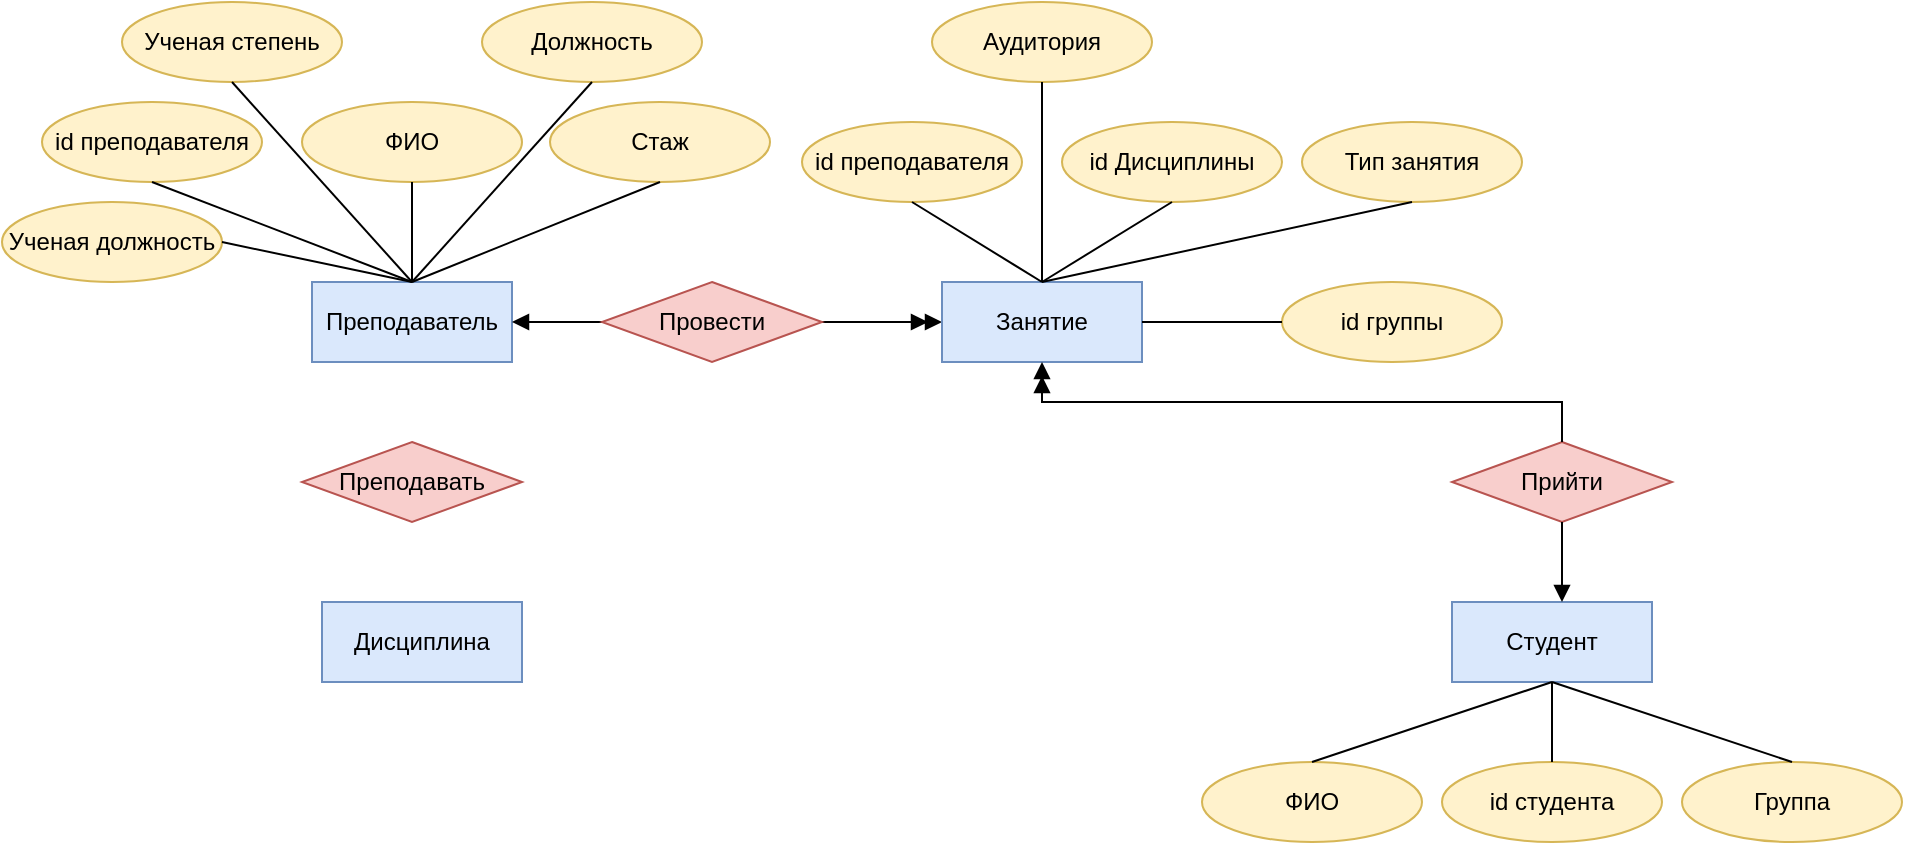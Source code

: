 <mxfile version="21.7.2" type="github">
  <diagram name="Страница — 1" id="sGeUlYy9vwEeiNY2uGgN">
    <mxGraphModel dx="954" dy="597" grid="1" gridSize="10" guides="1" tooltips="1" connect="1" arrows="1" fold="1" page="1" pageScale="1" pageWidth="827" pageHeight="1169" math="0" shadow="0">
      <root>
        <mxCell id="0" />
        <mxCell id="1" parent="0" />
        <mxCell id="CjT55AzK4gLORZBcBDs--1" value="id преподавателя" style="ellipse;whiteSpace=wrap;html=1;align=center;fillColor=#fff2cc;strokeColor=#d6b656;" vertex="1" parent="1">
          <mxGeometry x="50" y="70" width="110" height="40" as="geometry" />
        </mxCell>
        <mxCell id="CjT55AzK4gLORZBcBDs--2" value="ФИО" style="ellipse;whiteSpace=wrap;html=1;align=center;fillColor=#fff2cc;strokeColor=#d6b656;" vertex="1" parent="1">
          <mxGeometry x="180" y="70" width="110" height="40" as="geometry" />
        </mxCell>
        <mxCell id="CjT55AzK4gLORZBcBDs--3" value="Стаж" style="ellipse;whiteSpace=wrap;html=1;align=center;fillColor=#fff2cc;strokeColor=#d6b656;" vertex="1" parent="1">
          <mxGeometry x="304" y="70" width="110" height="40" as="geometry" />
        </mxCell>
        <mxCell id="CjT55AzK4gLORZBcBDs--4" value="Ученая степень" style="ellipse;whiteSpace=wrap;html=1;align=center;fillColor=#fff2cc;strokeColor=#d6b656;" vertex="1" parent="1">
          <mxGeometry x="90" y="20" width="110" height="40" as="geometry" />
        </mxCell>
        <mxCell id="CjT55AzK4gLORZBcBDs--5" value="Должность" style="ellipse;whiteSpace=wrap;html=1;align=center;fillColor=#fff2cc;strokeColor=#d6b656;" vertex="1" parent="1">
          <mxGeometry x="270" y="20" width="110" height="40" as="geometry" />
        </mxCell>
        <mxCell id="CjT55AzK4gLORZBcBDs--6" value="Преподаватель" style="whiteSpace=wrap;html=1;align=center;fillColor=#dae8fc;strokeColor=#6c8ebf;" vertex="1" parent="1">
          <mxGeometry x="185" y="160" width="100" height="40" as="geometry" />
        </mxCell>
        <mxCell id="CjT55AzK4gLORZBcBDs--7" value="" style="endArrow=none;html=1;rounded=0;exitX=0.5;exitY=1;exitDx=0;exitDy=0;entryX=0.5;entryY=0;entryDx=0;entryDy=0;" edge="1" parent="1" source="CjT55AzK4gLORZBcBDs--5" target="CjT55AzK4gLORZBcBDs--6">
          <mxGeometry relative="1" as="geometry">
            <mxPoint x="320" y="250" as="sourcePoint" />
            <mxPoint x="480" y="250" as="targetPoint" />
          </mxGeometry>
        </mxCell>
        <mxCell id="CjT55AzK4gLORZBcBDs--8" value="" style="endArrow=none;html=1;rounded=0;exitX=0.5;exitY=1;exitDx=0;exitDy=0;entryX=0.5;entryY=0;entryDx=0;entryDy=0;" edge="1" parent="1" source="CjT55AzK4gLORZBcBDs--2" target="CjT55AzK4gLORZBcBDs--6">
          <mxGeometry relative="1" as="geometry">
            <mxPoint x="315" y="70" as="sourcePoint" />
            <mxPoint x="245" y="170" as="targetPoint" />
          </mxGeometry>
        </mxCell>
        <mxCell id="CjT55AzK4gLORZBcBDs--9" value="" style="endArrow=none;html=1;rounded=0;exitX=0.5;exitY=1;exitDx=0;exitDy=0;entryX=0.5;entryY=0;entryDx=0;entryDy=0;" edge="1" parent="1" source="CjT55AzK4gLORZBcBDs--4" target="CjT55AzK4gLORZBcBDs--6">
          <mxGeometry relative="1" as="geometry">
            <mxPoint x="245" y="120" as="sourcePoint" />
            <mxPoint x="245" y="170" as="targetPoint" />
          </mxGeometry>
        </mxCell>
        <mxCell id="CjT55AzK4gLORZBcBDs--10" value="" style="endArrow=none;html=1;rounded=0;exitX=0.5;exitY=1;exitDx=0;exitDy=0;entryX=0.5;entryY=0;entryDx=0;entryDy=0;" edge="1" parent="1" source="CjT55AzK4gLORZBcBDs--1" target="CjT55AzK4gLORZBcBDs--6">
          <mxGeometry relative="1" as="geometry">
            <mxPoint x="185" y="70" as="sourcePoint" />
            <mxPoint x="245" y="170" as="targetPoint" />
          </mxGeometry>
        </mxCell>
        <mxCell id="CjT55AzK4gLORZBcBDs--11" value="" style="endArrow=none;html=1;rounded=0;exitX=0.5;exitY=1;exitDx=0;exitDy=0;entryX=0.5;entryY=0;entryDx=0;entryDy=0;" edge="1" parent="1" source="CjT55AzK4gLORZBcBDs--3" target="CjT55AzK4gLORZBcBDs--6">
          <mxGeometry relative="1" as="geometry">
            <mxPoint x="115" y="120" as="sourcePoint" />
            <mxPoint x="245" y="170" as="targetPoint" />
          </mxGeometry>
        </mxCell>
        <mxCell id="CjT55AzK4gLORZBcBDs--13" style="edgeStyle=orthogonalEdgeStyle;rounded=0;orthogonalLoop=1;jettySize=auto;html=1;entryX=1;entryY=0.5;entryDx=0;entryDy=0;endArrow=block;endFill=1;" edge="1" parent="1" source="CjT55AzK4gLORZBcBDs--12" target="CjT55AzK4gLORZBcBDs--6">
          <mxGeometry relative="1" as="geometry" />
        </mxCell>
        <mxCell id="CjT55AzK4gLORZBcBDs--15" style="edgeStyle=orthogonalEdgeStyle;rounded=0;orthogonalLoop=1;jettySize=auto;html=1;entryX=0;entryY=0.5;entryDx=0;entryDy=0;endArrow=doubleBlock;endFill=1;" edge="1" parent="1" source="CjT55AzK4gLORZBcBDs--12" target="CjT55AzK4gLORZBcBDs--14">
          <mxGeometry relative="1" as="geometry" />
        </mxCell>
        <mxCell id="CjT55AzK4gLORZBcBDs--12" value="Провести" style="shape=rhombus;perimeter=rhombusPerimeter;whiteSpace=wrap;html=1;align=center;fillColor=#f8cecc;strokeColor=#b85450;" vertex="1" parent="1">
          <mxGeometry x="330" y="160" width="110" height="40" as="geometry" />
        </mxCell>
        <mxCell id="CjT55AzK4gLORZBcBDs--14" value="Занятие" style="whiteSpace=wrap;html=1;align=center;fillColor=#dae8fc;strokeColor=#6c8ebf;" vertex="1" parent="1">
          <mxGeometry x="500" y="160" width="100" height="40" as="geometry" />
        </mxCell>
        <mxCell id="CjT55AzK4gLORZBcBDs--16" value="Тип занятия" style="ellipse;whiteSpace=wrap;html=1;align=center;fillColor=#fff2cc;strokeColor=#d6b656;" vertex="1" parent="1">
          <mxGeometry x="680" y="80" width="110" height="40" as="geometry" />
        </mxCell>
        <mxCell id="CjT55AzK4gLORZBcBDs--17" value="" style="endArrow=none;html=1;rounded=0;exitX=0.5;exitY=1;exitDx=0;exitDy=0;entryX=0.5;entryY=0;entryDx=0;entryDy=0;" edge="1" parent="1" source="CjT55AzK4gLORZBcBDs--16" target="CjT55AzK4gLORZBcBDs--14">
          <mxGeometry relative="1" as="geometry">
            <mxPoint x="369" y="120" as="sourcePoint" />
            <mxPoint x="245" y="170" as="targetPoint" />
          </mxGeometry>
        </mxCell>
        <mxCell id="CjT55AzK4gLORZBcBDs--18" value="id преподавателя" style="ellipse;whiteSpace=wrap;html=1;align=center;fillColor=#fff2cc;strokeColor=#d6b656;" vertex="1" parent="1">
          <mxGeometry x="430" y="80" width="110" height="40" as="geometry" />
        </mxCell>
        <mxCell id="CjT55AzK4gLORZBcBDs--19" value="" style="endArrow=none;html=1;rounded=0;exitX=0.5;exitY=1;exitDx=0;exitDy=0;entryX=0.5;entryY=0;entryDx=0;entryDy=0;" edge="1" parent="1" source="CjT55AzK4gLORZBcBDs--18" target="CjT55AzK4gLORZBcBDs--14">
          <mxGeometry relative="1" as="geometry">
            <mxPoint x="625" y="130" as="sourcePoint" />
            <mxPoint x="550" y="160" as="targetPoint" />
          </mxGeometry>
        </mxCell>
        <mxCell id="CjT55AzK4gLORZBcBDs--22" value="Ученая должность" style="ellipse;whiteSpace=wrap;html=1;align=center;fillColor=#fff2cc;strokeColor=#d6b656;" vertex="1" parent="1">
          <mxGeometry x="30" y="120" width="110" height="40" as="geometry" />
        </mxCell>
        <mxCell id="CjT55AzK4gLORZBcBDs--23" value="" style="endArrow=none;html=1;rounded=0;exitX=1;exitY=0.5;exitDx=0;exitDy=0;entryX=0.5;entryY=0;entryDx=0;entryDy=0;" edge="1" parent="1" source="CjT55AzK4gLORZBcBDs--22" target="CjT55AzK4gLORZBcBDs--6">
          <mxGeometry relative="1" as="geometry">
            <mxPoint x="115" y="120" as="sourcePoint" />
            <mxPoint x="245" y="170" as="targetPoint" />
          </mxGeometry>
        </mxCell>
        <mxCell id="CjT55AzK4gLORZBcBDs--24" value="Студент" style="whiteSpace=wrap;html=1;align=center;fillColor=#dae8fc;strokeColor=#6c8ebf;" vertex="1" parent="1">
          <mxGeometry x="755" y="320" width="100" height="40" as="geometry" />
        </mxCell>
        <mxCell id="CjT55AzK4gLORZBcBDs--25" value="id студента" style="ellipse;whiteSpace=wrap;html=1;align=center;fillColor=#fff2cc;strokeColor=#d6b656;" vertex="1" parent="1">
          <mxGeometry x="750" y="400" width="110" height="40" as="geometry" />
        </mxCell>
        <mxCell id="CjT55AzK4gLORZBcBDs--26" value="" style="endArrow=none;html=1;rounded=0;exitX=0.5;exitY=1;exitDx=0;exitDy=0;entryX=0.5;entryY=0;entryDx=0;entryDy=0;" edge="1" parent="1" source="CjT55AzK4gLORZBcBDs--24" target="CjT55AzK4gLORZBcBDs--25">
          <mxGeometry relative="1" as="geometry">
            <mxPoint x="915" y="180" as="sourcePoint" />
            <mxPoint x="980" y="220" as="targetPoint" />
          </mxGeometry>
        </mxCell>
        <mxCell id="CjT55AzK4gLORZBcBDs--27" value="Группа" style="ellipse;whiteSpace=wrap;html=1;align=center;fillColor=#fff2cc;strokeColor=#d6b656;" vertex="1" parent="1">
          <mxGeometry x="870" y="400" width="110" height="40" as="geometry" />
        </mxCell>
        <mxCell id="CjT55AzK4gLORZBcBDs--28" value="Аудитория" style="ellipse;whiteSpace=wrap;html=1;align=center;fillColor=#fff2cc;strokeColor=#d6b656;" vertex="1" parent="1">
          <mxGeometry x="495" y="20" width="110" height="40" as="geometry" />
        </mxCell>
        <mxCell id="CjT55AzK4gLORZBcBDs--29" value="" style="endArrow=none;html=1;rounded=0;exitX=0.5;exitY=1;exitDx=0;exitDy=0;entryX=0.5;entryY=0;entryDx=0;entryDy=0;" edge="1" parent="1" source="CjT55AzK4gLORZBcBDs--28" target="CjT55AzK4gLORZBcBDs--14">
          <mxGeometry relative="1" as="geometry">
            <mxPoint x="625" y="130" as="sourcePoint" />
            <mxPoint x="560" y="170" as="targetPoint" />
          </mxGeometry>
        </mxCell>
        <mxCell id="CjT55AzK4gLORZBcBDs--30" value="ФИО" style="ellipse;whiteSpace=wrap;html=1;align=center;fillColor=#fff2cc;strokeColor=#d6b656;" vertex="1" parent="1">
          <mxGeometry x="630" y="400" width="110" height="40" as="geometry" />
        </mxCell>
        <mxCell id="CjT55AzK4gLORZBcBDs--31" value="" style="endArrow=none;html=1;rounded=0;exitX=0.5;exitY=1;exitDx=0;exitDy=0;entryX=0.5;entryY=0;entryDx=0;entryDy=0;" edge="1" parent="1" source="CjT55AzK4gLORZBcBDs--24" target="CjT55AzK4gLORZBcBDs--30">
          <mxGeometry relative="1" as="geometry">
            <mxPoint x="815" y="370" as="sourcePoint" />
            <mxPoint x="815" y="410" as="targetPoint" />
          </mxGeometry>
        </mxCell>
        <mxCell id="CjT55AzK4gLORZBcBDs--32" value="id Дисциплины" style="ellipse;whiteSpace=wrap;html=1;align=center;fillColor=#fff2cc;strokeColor=#d6b656;" vertex="1" parent="1">
          <mxGeometry x="560" y="80" width="110" height="40" as="geometry" />
        </mxCell>
        <mxCell id="CjT55AzK4gLORZBcBDs--33" value="" style="endArrow=none;html=1;rounded=0;exitX=0.5;exitY=1;exitDx=0;exitDy=0;entryX=0.5;entryY=0;entryDx=0;entryDy=0;" edge="1" parent="1" source="CjT55AzK4gLORZBcBDs--32" target="CjT55AzK4gLORZBcBDs--14">
          <mxGeometry relative="1" as="geometry">
            <mxPoint x="745" y="130" as="sourcePoint" />
            <mxPoint x="560" y="170" as="targetPoint" />
          </mxGeometry>
        </mxCell>
        <mxCell id="CjT55AzK4gLORZBcBDs--34" value="" style="endArrow=none;html=1;rounded=0;exitX=0.5;exitY=1;exitDx=0;exitDy=0;entryX=0.5;entryY=0;entryDx=0;entryDy=0;" edge="1" parent="1" source="CjT55AzK4gLORZBcBDs--24" target="CjT55AzK4gLORZBcBDs--27">
          <mxGeometry relative="1" as="geometry">
            <mxPoint x="815" y="370" as="sourcePoint" />
            <mxPoint x="815" y="410" as="targetPoint" />
          </mxGeometry>
        </mxCell>
        <mxCell id="CjT55AzK4gLORZBcBDs--35" value="Прийти" style="shape=rhombus;perimeter=rhombusPerimeter;whiteSpace=wrap;html=1;align=center;fillColor=#f8cecc;strokeColor=#b85450;" vertex="1" parent="1">
          <mxGeometry x="755" y="240" width="110" height="40" as="geometry" />
        </mxCell>
        <mxCell id="CjT55AzK4gLORZBcBDs--36" style="edgeStyle=orthogonalEdgeStyle;rounded=0;orthogonalLoop=1;jettySize=auto;html=1;endArrow=block;endFill=1;" edge="1" parent="1">
          <mxGeometry relative="1" as="geometry">
            <mxPoint x="810" y="280" as="sourcePoint" />
            <mxPoint x="810" y="320" as="targetPoint" />
            <Array as="points">
              <mxPoint x="810" y="320" />
            </Array>
          </mxGeometry>
        </mxCell>
        <mxCell id="CjT55AzK4gLORZBcBDs--37" style="edgeStyle=orthogonalEdgeStyle;rounded=0;orthogonalLoop=1;jettySize=auto;html=1;entryX=0.5;entryY=1;entryDx=0;entryDy=0;endArrow=doubleBlock;endFill=1;exitX=0.5;exitY=0;exitDx=0;exitDy=0;" edge="1" parent="1" source="CjT55AzK4gLORZBcBDs--35" target="CjT55AzK4gLORZBcBDs--14">
          <mxGeometry relative="1" as="geometry">
            <mxPoint x="450" y="190" as="sourcePoint" />
            <mxPoint x="510" y="190" as="targetPoint" />
          </mxGeometry>
        </mxCell>
        <mxCell id="CjT55AzK4gLORZBcBDs--39" value="Дисциплина" style="whiteSpace=wrap;html=1;align=center;fillColor=#dae8fc;strokeColor=#6c8ebf;" vertex="1" parent="1">
          <mxGeometry x="190" y="320" width="100" height="40" as="geometry" />
        </mxCell>
        <mxCell id="CjT55AzK4gLORZBcBDs--40" value="id группы" style="ellipse;whiteSpace=wrap;html=1;align=center;fillColor=#fff2cc;strokeColor=#d6b656;" vertex="1" parent="1">
          <mxGeometry x="670" y="160" width="110" height="40" as="geometry" />
        </mxCell>
        <mxCell id="CjT55AzK4gLORZBcBDs--41" value="" style="endArrow=none;html=1;rounded=0;exitX=0;exitY=0.5;exitDx=0;exitDy=0;entryX=1;entryY=0.5;entryDx=0;entryDy=0;" edge="1" parent="1" source="CjT55AzK4gLORZBcBDs--40" target="CjT55AzK4gLORZBcBDs--14">
          <mxGeometry relative="1" as="geometry">
            <mxPoint x="745" y="130" as="sourcePoint" />
            <mxPoint x="560" y="170" as="targetPoint" />
          </mxGeometry>
        </mxCell>
        <mxCell id="CjT55AzK4gLORZBcBDs--43" value="Преподавать" style="shape=rhombus;perimeter=rhombusPerimeter;whiteSpace=wrap;html=1;align=center;fillColor=#f8cecc;strokeColor=#b85450;" vertex="1" parent="1">
          <mxGeometry x="180" y="240" width="110" height="40" as="geometry" />
        </mxCell>
      </root>
    </mxGraphModel>
  </diagram>
</mxfile>
